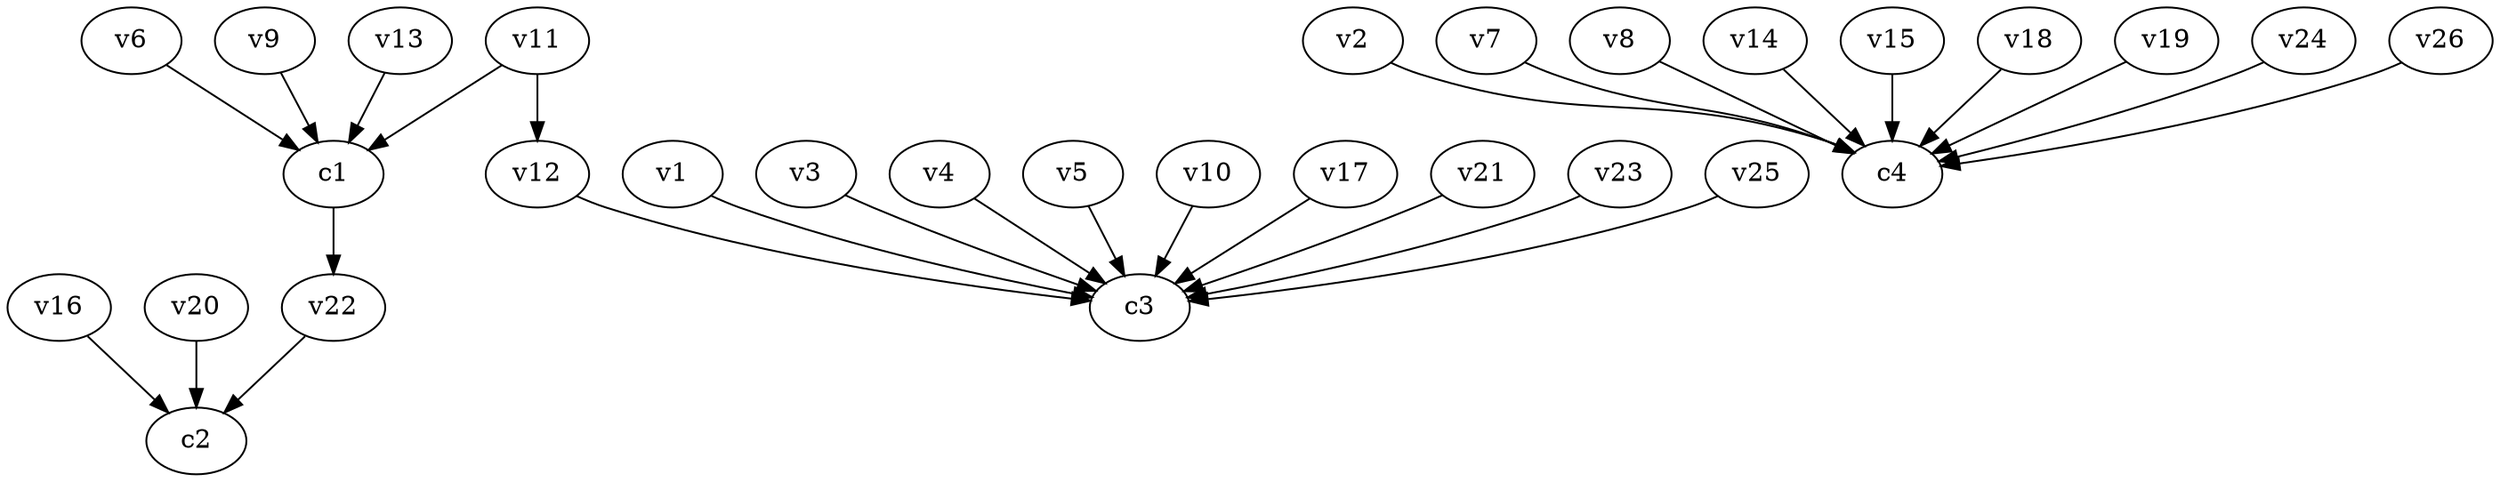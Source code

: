strict digraph  {
c1;
c2;
c3;
c4;
v1;
v2;
v3;
v4;
v5;
v6;
v7;
v8;
v9;
v10;
v11;
v12;
v13;
v14;
v15;
v16;
v17;
v18;
v19;
v20;
v21;
v22;
v23;
v24;
v25;
v26;
c1 -> v22  [weight=1];
v1 -> c3  [weight=1];
v2 -> c4  [weight=1];
v3 -> c3  [weight=1];
v4 -> c3  [weight=1];
v5 -> c3  [weight=1];
v6 -> c1  [weight=1];
v7 -> c4  [weight=1];
v8 -> c4  [weight=1];
v9 -> c1  [weight=1];
v10 -> c3  [weight=1];
v11 -> c1  [weight=1];
v11 -> v12  [weight=1];
v12 -> c3  [weight=1];
v13 -> c1  [weight=1];
v14 -> c4  [weight=1];
v15 -> c4  [weight=1];
v16 -> c2  [weight=1];
v17 -> c3  [weight=1];
v18 -> c4  [weight=1];
v19 -> c4  [weight=1];
v20 -> c2  [weight=1];
v21 -> c3  [weight=1];
v22 -> c2  [weight=1];
v23 -> c3  [weight=1];
v24 -> c4  [weight=1];
v25 -> c3  [weight=1];
v26 -> c4  [weight=1];
}
